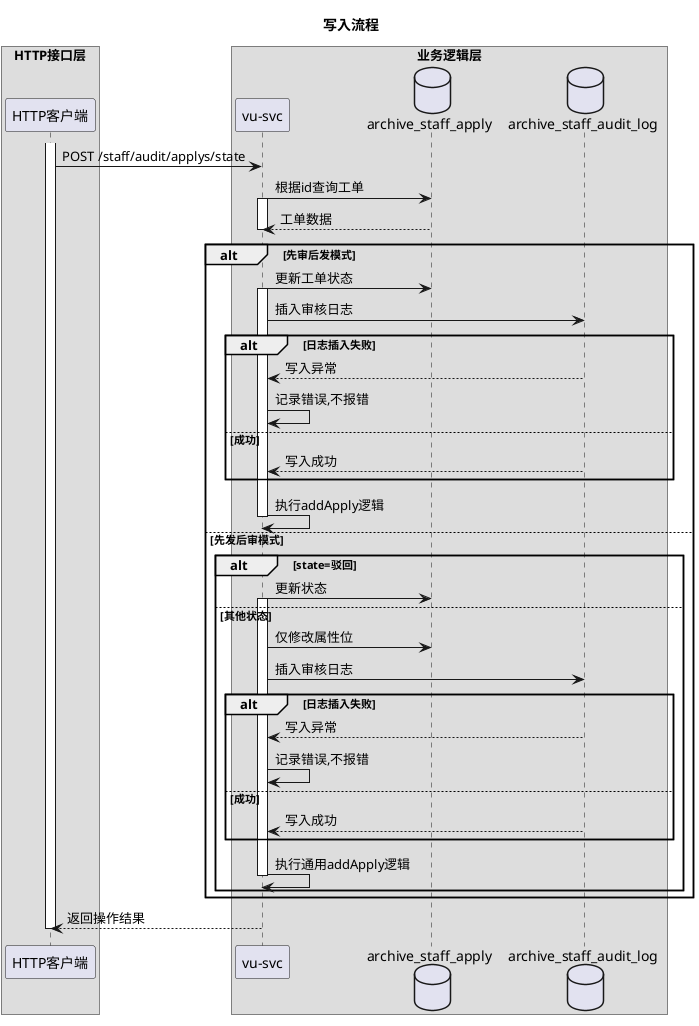 @startuml
title 写入流程

box "HTTP接口层"
participant Client as "HTTP客户端"
end box

box "业务逻辑层"
participant Service as "vu-svc"
database ApplyDAO as "archive_staff_apply"
database LogDAO as "archive_staff_audit_log"
end box

box "异常处理"
end box
activate Client
Client -> Service: POST /staff/audit/applys/state


Service -> ApplyDAO: 根据id查询工单
activate Service
ApplyDAO --> Service: 工单数据
deactivate Service

alt 先审后发模式
    Service -> ApplyDAO: 更新工单状态
activate Service

    Service -> LogDAO: 插入审核日志
    alt 日志插入失败
        LogDAO --> Service: 写入异常
        Service -> Service: 记录错误,不报错
    else 成功
        LogDAO --> Service: 写入成功
    end

    Service -> Service: 执行addApply逻辑
deactivate Service
else 先发后审模式
    alt state=驳回
        Service -> ApplyDAO: 更新状态
activate Service
    else 其他状态
        Service -> ApplyDAO: 仅修改属性位

    Service -> LogDAO: 插入审核日志
    alt 日志插入失败
        LogDAO --> Service: 写入异常
        Service -> Service: 记录错误,不报错
    else 成功
        LogDAO --> Service: 写入成功
    end

    Service -> Service: 执行通用addApply逻辑
deactivate Service
    end
end
deactivate Service

Client <-- Service: 返回操作结果
deactivate Client
@enduml
